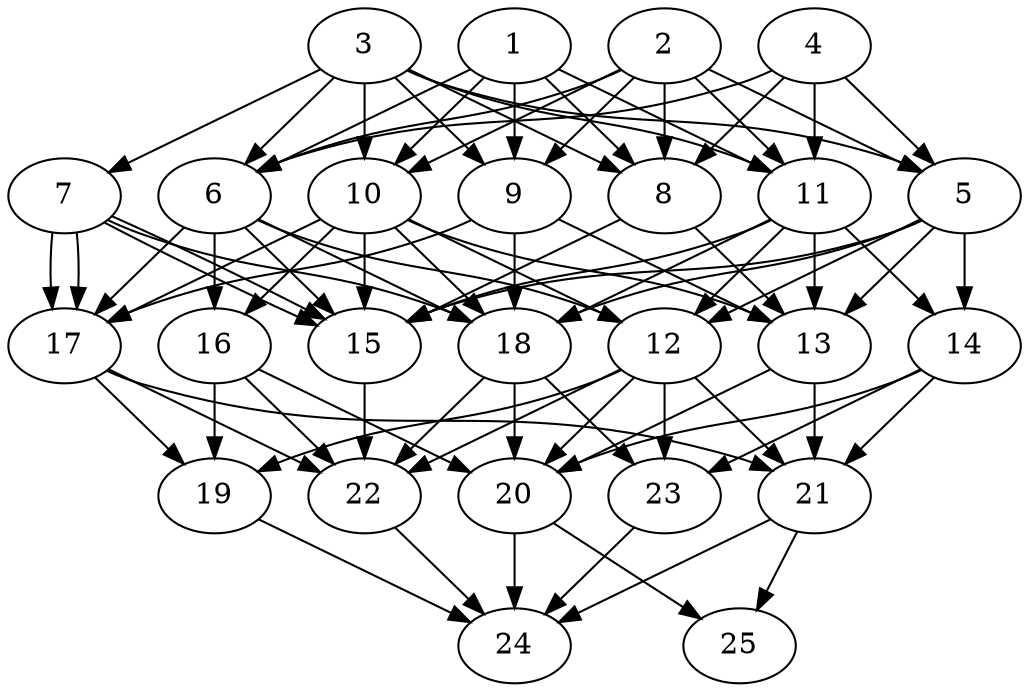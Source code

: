 // DAG automatically generated by daggen at Tue Aug  6 16:26:47 2019
// ./daggen --dot -n 25 --ccr 0.3 --fat 0.6 --regular 0.5 --density 0.9 --mindata 5242880 --maxdata 52428800 
digraph G {
  1 [size="85248000", alpha="0.04", expect_size="25574400"] 
  1 -> 6 [size ="25574400"]
  1 -> 8 [size ="25574400"]
  1 -> 9 [size ="25574400"]
  1 -> 10 [size ="25574400"]
  1 -> 11 [size ="25574400"]
  2 [size="106997760", alpha="0.03", expect_size="32099328"] 
  2 -> 5 [size ="32099328"]
  2 -> 6 [size ="32099328"]
  2 -> 8 [size ="32099328"]
  2 -> 9 [size ="32099328"]
  2 -> 10 [size ="32099328"]
  2 -> 11 [size ="32099328"]
  3 [size="144172373", alpha="0.19", expect_size="43251712"] 
  3 -> 5 [size ="43251712"]
  3 -> 6 [size ="43251712"]
  3 -> 7 [size ="43251712"]
  3 -> 8 [size ="43251712"]
  3 -> 9 [size ="43251712"]
  3 -> 10 [size ="43251712"]
  3 -> 11 [size ="43251712"]
  4 [size="128750933", alpha="0.03", expect_size="38625280"] 
  4 -> 5 [size ="38625280"]
  4 -> 6 [size ="38625280"]
  4 -> 8 [size ="38625280"]
  4 -> 11 [size ="38625280"]
  5 [size="153012907", alpha="0.12", expect_size="45903872"] 
  5 -> 12 [size ="45903872"]
  5 -> 13 [size ="45903872"]
  5 -> 14 [size ="45903872"]
  5 -> 15 [size ="45903872"]
  5 -> 18 [size ="45903872"]
  6 [size="18046293", alpha="0.19", expect_size="5413888"] 
  6 -> 12 [size ="5413888"]
  6 -> 15 [size ="5413888"]
  6 -> 16 [size ="5413888"]
  6 -> 17 [size ="5413888"]
  6 -> 18 [size ="5413888"]
  7 [size="139820373", alpha="0.03", expect_size="41946112"] 
  7 -> 15 [size ="41946112"]
  7 -> 15 [size ="41946112"]
  7 -> 17 [size ="41946112"]
  7 -> 17 [size ="41946112"]
  7 -> 18 [size ="41946112"]
  8 [size="127037440", alpha="0.01", expect_size="38111232"] 
  8 -> 13 [size ="38111232"]
  8 -> 15 [size ="38111232"]
  9 [size="138786133", alpha="0.07", expect_size="41635840"] 
  9 -> 13 [size ="41635840"]
  9 -> 17 [size ="41635840"]
  9 -> 18 [size ="41635840"]
  10 [size="86545067", alpha="0.17", expect_size="25963520"] 
  10 -> 12 [size ="25963520"]
  10 -> 13 [size ="25963520"]
  10 -> 15 [size ="25963520"]
  10 -> 16 [size ="25963520"]
  10 -> 17 [size ="25963520"]
  10 -> 18 [size ="25963520"]
  11 [size="161443840", alpha="0.03", expect_size="48433152"] 
  11 -> 12 [size ="48433152"]
  11 -> 13 [size ="48433152"]
  11 -> 14 [size ="48433152"]
  11 -> 15 [size ="48433152"]
  11 -> 18 [size ="48433152"]
  12 [size="38260053", alpha="0.15", expect_size="11478016"] 
  12 -> 19 [size ="11478016"]
  12 -> 20 [size ="11478016"]
  12 -> 21 [size ="11478016"]
  12 -> 22 [size ="11478016"]
  12 -> 23 [size ="11478016"]
  13 [size="63679147", alpha="0.01", expect_size="19103744"] 
  13 -> 20 [size ="19103744"]
  13 -> 21 [size ="19103744"]
  14 [size="58600107", alpha="0.03", expect_size="17580032"] 
  14 -> 20 [size ="17580032"]
  14 -> 21 [size ="17580032"]
  14 -> 23 [size ="17580032"]
  15 [size="80861867", alpha="0.15", expect_size="24258560"] 
  15 -> 22 [size ="24258560"]
  16 [size="18421760", alpha="0.08", expect_size="5526528"] 
  16 -> 19 [size ="5526528"]
  16 -> 20 [size ="5526528"]
  16 -> 22 [size ="5526528"]
  17 [size="170444800", alpha="0.16", expect_size="51133440"] 
  17 -> 19 [size ="51133440"]
  17 -> 21 [size ="51133440"]
  17 -> 22 [size ="51133440"]
  18 [size="39686827", alpha="0.01", expect_size="11906048"] 
  18 -> 20 [size ="11906048"]
  18 -> 22 [size ="11906048"]
  18 -> 23 [size ="11906048"]
  19 [size="49172480", alpha="0.20", expect_size="14751744"] 
  19 -> 24 [size ="14751744"]
  20 [size="106277547", alpha="0.14", expect_size="31883264"] 
  20 -> 24 [size ="31883264"]
  20 -> 25 [size ="31883264"]
  21 [size="81790293", alpha="0.17", expect_size="24537088"] 
  21 -> 24 [size ="24537088"]
  21 -> 25 [size ="24537088"]
  22 [size="106427733", alpha="0.11", expect_size="31928320"] 
  22 -> 24 [size ="31928320"]
  23 [size="67386027", alpha="0.01", expect_size="20215808"] 
  23 -> 24 [size ="20215808"]
  24 [size="72140800", alpha="0.06", expect_size="21642240"] 
  25 [size="95030613", alpha="0.08", expect_size="28509184"] 
}
